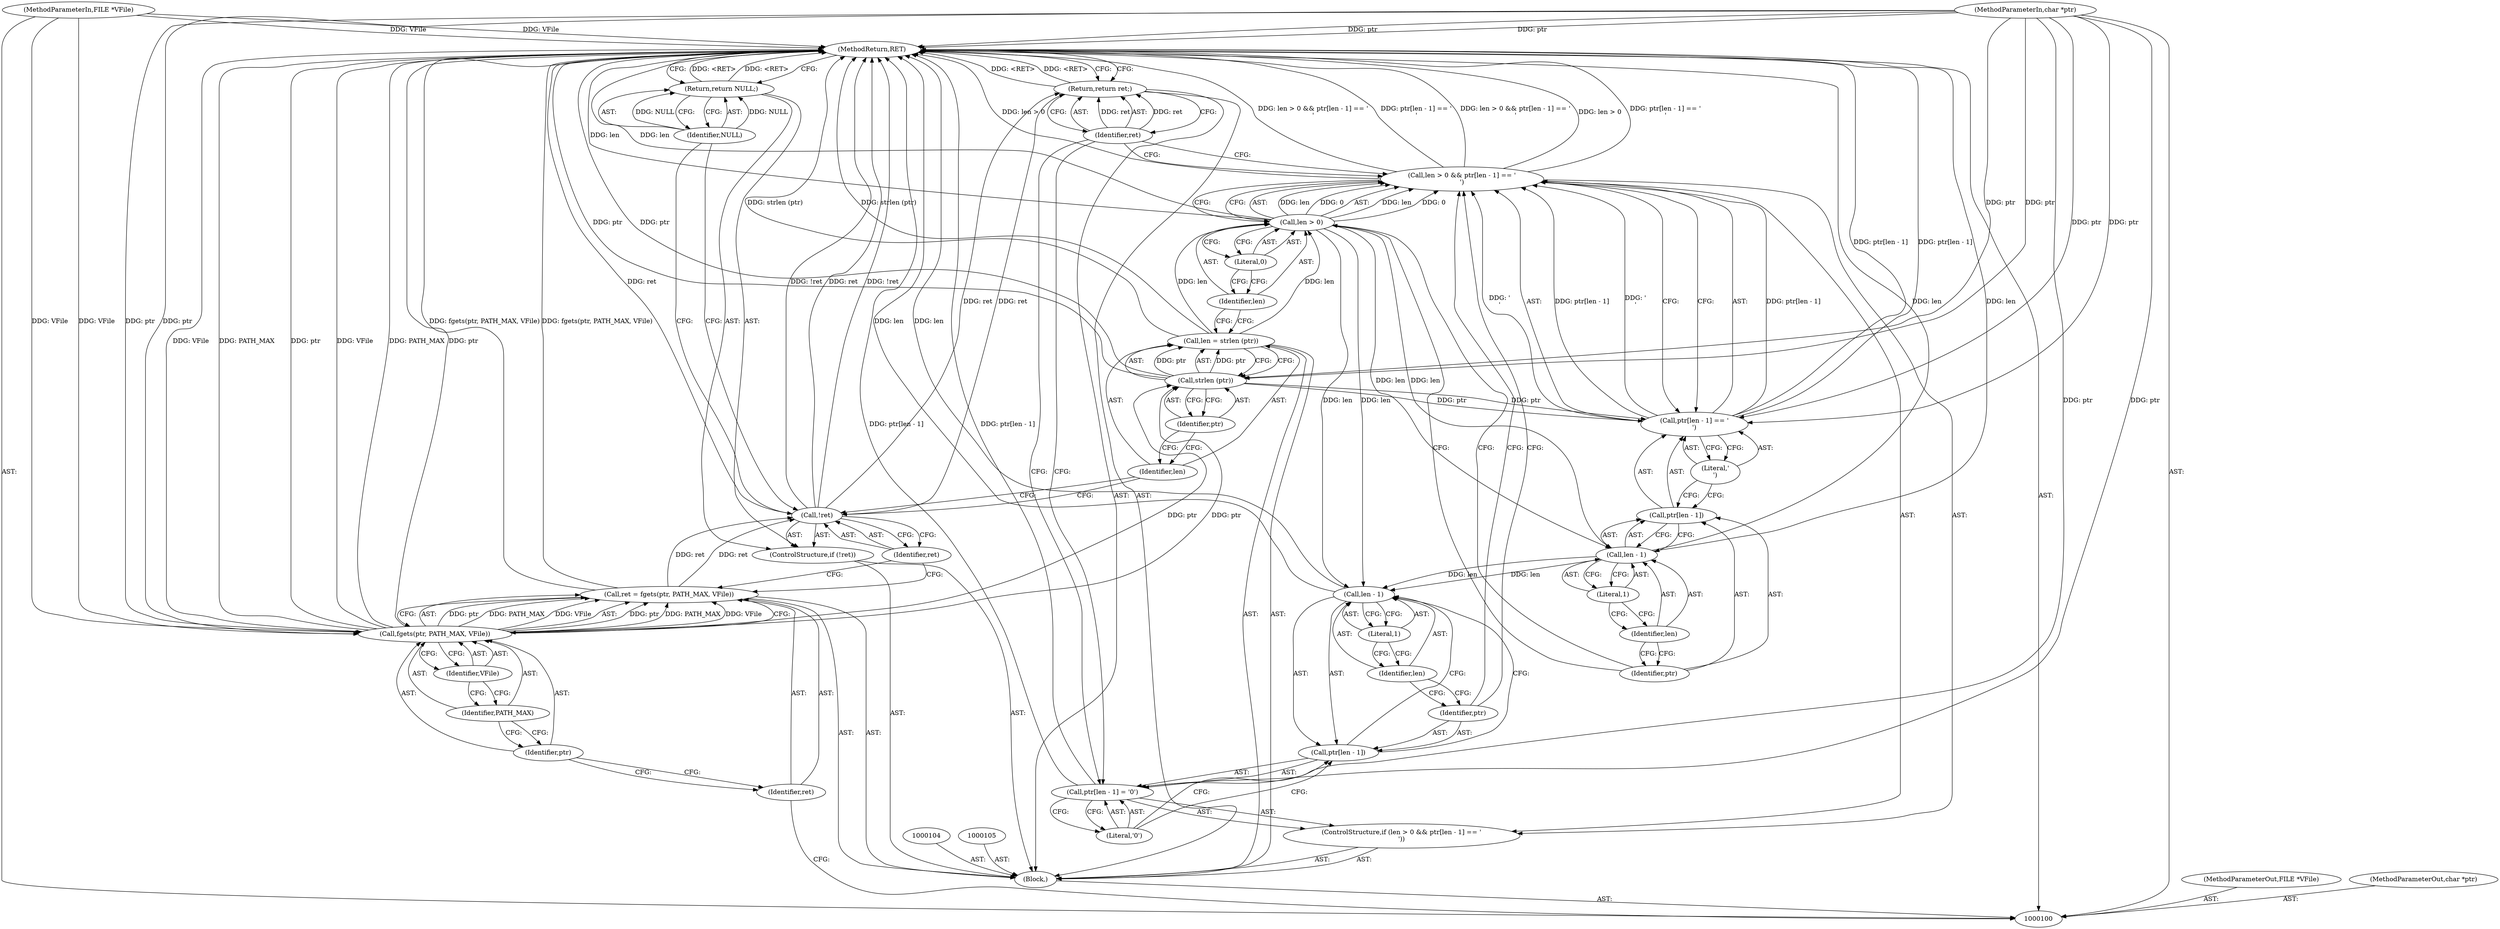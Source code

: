 digraph "0_tcpdump_9ba91381954ad325ea4fd26b9c65a8bd9a2a85b6" {
"1000142" [label="(MethodReturn,RET)"];
"1000101" [label="(MethodParameterIn,FILE *VFile)"];
"1000195" [label="(MethodParameterOut,FILE *VFile)"];
"1000102" [label="(MethodParameterIn,char *ptr)"];
"1000196" [label="(MethodParameterOut,char *ptr)"];
"1000117" [label="(Call,len = strlen (ptr))"];
"1000118" [label="(Identifier,len)"];
"1000120" [label="(Identifier,ptr)"];
"1000119" [label="(Call,strlen (ptr))"];
"1000121" [label="(ControlStructure,if (len > 0 && ptr[len - 1] == '\n'))"];
"1000125" [label="(Literal,0)"];
"1000126" [label="(Call,ptr[len - 1] == '\n')"];
"1000127" [label="(Call,ptr[len - 1])"];
"1000128" [label="(Identifier,ptr)"];
"1000129" [label="(Call,len - 1)"];
"1000130" [label="(Identifier,len)"];
"1000131" [label="(Literal,1)"];
"1000132" [label="(Literal,'\n')"];
"1000122" [label="(Call,len > 0 && ptr[len - 1] == '\n')"];
"1000123" [label="(Call,len > 0)"];
"1000124" [label="(Identifier,len)"];
"1000138" [label="(Literal,1)"];
"1000139" [label="(Literal,'\0')"];
"1000133" [label="(Call,ptr[len - 1] = '\0')"];
"1000134" [label="(Call,ptr[len - 1])"];
"1000135" [label="(Identifier,ptr)"];
"1000136" [label="(Call,len - 1)"];
"1000137" [label="(Identifier,len)"];
"1000140" [label="(Return,return ret;)"];
"1000141" [label="(Identifier,ret)"];
"1000103" [label="(Block,)"];
"1000109" [label="(Identifier,ptr)"];
"1000110" [label="(Identifier,PATH_MAX)"];
"1000106" [label="(Call,ret = fgets(ptr, PATH_MAX, VFile))"];
"1000107" [label="(Identifier,ret)"];
"1000111" [label="(Identifier,VFile)"];
"1000108" [label="(Call,fgets(ptr, PATH_MAX, VFile))"];
"1000112" [label="(ControlStructure,if (!ret))"];
"1000113" [label="(Call,!ret)"];
"1000114" [label="(Identifier,ret)"];
"1000116" [label="(Identifier,NULL)"];
"1000115" [label="(Return,return NULL;)"];
"1000142" -> "1000100"  [label="AST: "];
"1000142" -> "1000115"  [label="CFG: "];
"1000142" -> "1000140"  [label="CFG: "];
"1000106" -> "1000142"  [label="DDG: fgets(ptr, PATH_MAX, VFile)"];
"1000113" -> "1000142"  [label="DDG: ret"];
"1000113" -> "1000142"  [label="DDG: !ret"];
"1000122" -> "1000142"  [label="DDG: len > 0"];
"1000122" -> "1000142"  [label="DDG: ptr[len - 1] == '\n'"];
"1000122" -> "1000142"  [label="DDG: len > 0 && ptr[len - 1] == '\n'"];
"1000126" -> "1000142"  [label="DDG: ptr[len - 1]"];
"1000117" -> "1000142"  [label="DDG: strlen (ptr)"];
"1000108" -> "1000142"  [label="DDG: VFile"];
"1000108" -> "1000142"  [label="DDG: PATH_MAX"];
"1000108" -> "1000142"  [label="DDG: ptr"];
"1000123" -> "1000142"  [label="DDG: len"];
"1000129" -> "1000142"  [label="DDG: len"];
"1000133" -> "1000142"  [label="DDG: ptr[len - 1]"];
"1000102" -> "1000142"  [label="DDG: ptr"];
"1000101" -> "1000142"  [label="DDG: VFile"];
"1000119" -> "1000142"  [label="DDG: ptr"];
"1000136" -> "1000142"  [label="DDG: len"];
"1000140" -> "1000142"  [label="DDG: <RET>"];
"1000115" -> "1000142"  [label="DDG: <RET>"];
"1000101" -> "1000100"  [label="AST: "];
"1000101" -> "1000142"  [label="DDG: VFile"];
"1000101" -> "1000108"  [label="DDG: VFile"];
"1000195" -> "1000100"  [label="AST: "];
"1000102" -> "1000100"  [label="AST: "];
"1000102" -> "1000142"  [label="DDG: ptr"];
"1000102" -> "1000108"  [label="DDG: ptr"];
"1000102" -> "1000119"  [label="DDG: ptr"];
"1000102" -> "1000126"  [label="DDG: ptr"];
"1000102" -> "1000133"  [label="DDG: ptr"];
"1000196" -> "1000100"  [label="AST: "];
"1000117" -> "1000103"  [label="AST: "];
"1000117" -> "1000119"  [label="CFG: "];
"1000118" -> "1000117"  [label="AST: "];
"1000119" -> "1000117"  [label="AST: "];
"1000124" -> "1000117"  [label="CFG: "];
"1000117" -> "1000142"  [label="DDG: strlen (ptr)"];
"1000119" -> "1000117"  [label="DDG: ptr"];
"1000117" -> "1000123"  [label="DDG: len"];
"1000118" -> "1000117"  [label="AST: "];
"1000118" -> "1000113"  [label="CFG: "];
"1000120" -> "1000118"  [label="CFG: "];
"1000120" -> "1000119"  [label="AST: "];
"1000120" -> "1000118"  [label="CFG: "];
"1000119" -> "1000120"  [label="CFG: "];
"1000119" -> "1000117"  [label="AST: "];
"1000119" -> "1000120"  [label="CFG: "];
"1000120" -> "1000119"  [label="AST: "];
"1000117" -> "1000119"  [label="CFG: "];
"1000119" -> "1000142"  [label="DDG: ptr"];
"1000119" -> "1000117"  [label="DDG: ptr"];
"1000108" -> "1000119"  [label="DDG: ptr"];
"1000102" -> "1000119"  [label="DDG: ptr"];
"1000119" -> "1000126"  [label="DDG: ptr"];
"1000121" -> "1000103"  [label="AST: "];
"1000122" -> "1000121"  [label="AST: "];
"1000133" -> "1000121"  [label="AST: "];
"1000125" -> "1000123"  [label="AST: "];
"1000125" -> "1000124"  [label="CFG: "];
"1000123" -> "1000125"  [label="CFG: "];
"1000126" -> "1000122"  [label="AST: "];
"1000126" -> "1000132"  [label="CFG: "];
"1000127" -> "1000126"  [label="AST: "];
"1000132" -> "1000126"  [label="AST: "];
"1000122" -> "1000126"  [label="CFG: "];
"1000126" -> "1000142"  [label="DDG: ptr[len - 1]"];
"1000126" -> "1000122"  [label="DDG: ptr[len - 1]"];
"1000126" -> "1000122"  [label="DDG: '\n'"];
"1000119" -> "1000126"  [label="DDG: ptr"];
"1000102" -> "1000126"  [label="DDG: ptr"];
"1000127" -> "1000126"  [label="AST: "];
"1000127" -> "1000129"  [label="CFG: "];
"1000128" -> "1000127"  [label="AST: "];
"1000129" -> "1000127"  [label="AST: "];
"1000132" -> "1000127"  [label="CFG: "];
"1000128" -> "1000127"  [label="AST: "];
"1000128" -> "1000123"  [label="CFG: "];
"1000130" -> "1000128"  [label="CFG: "];
"1000129" -> "1000127"  [label="AST: "];
"1000129" -> "1000131"  [label="CFG: "];
"1000130" -> "1000129"  [label="AST: "];
"1000131" -> "1000129"  [label="AST: "];
"1000127" -> "1000129"  [label="CFG: "];
"1000129" -> "1000142"  [label="DDG: len"];
"1000123" -> "1000129"  [label="DDG: len"];
"1000129" -> "1000136"  [label="DDG: len"];
"1000130" -> "1000129"  [label="AST: "];
"1000130" -> "1000128"  [label="CFG: "];
"1000131" -> "1000130"  [label="CFG: "];
"1000131" -> "1000129"  [label="AST: "];
"1000131" -> "1000130"  [label="CFG: "];
"1000129" -> "1000131"  [label="CFG: "];
"1000132" -> "1000126"  [label="AST: "];
"1000132" -> "1000127"  [label="CFG: "];
"1000126" -> "1000132"  [label="CFG: "];
"1000122" -> "1000121"  [label="AST: "];
"1000122" -> "1000123"  [label="CFG: "];
"1000122" -> "1000126"  [label="CFG: "];
"1000123" -> "1000122"  [label="AST: "];
"1000126" -> "1000122"  [label="AST: "];
"1000135" -> "1000122"  [label="CFG: "];
"1000141" -> "1000122"  [label="CFG: "];
"1000122" -> "1000142"  [label="DDG: len > 0"];
"1000122" -> "1000142"  [label="DDG: ptr[len - 1] == '\n'"];
"1000122" -> "1000142"  [label="DDG: len > 0 && ptr[len - 1] == '\n'"];
"1000123" -> "1000122"  [label="DDG: len"];
"1000123" -> "1000122"  [label="DDG: 0"];
"1000126" -> "1000122"  [label="DDG: ptr[len - 1]"];
"1000126" -> "1000122"  [label="DDG: '\n'"];
"1000123" -> "1000122"  [label="AST: "];
"1000123" -> "1000125"  [label="CFG: "];
"1000124" -> "1000123"  [label="AST: "];
"1000125" -> "1000123"  [label="AST: "];
"1000128" -> "1000123"  [label="CFG: "];
"1000122" -> "1000123"  [label="CFG: "];
"1000123" -> "1000142"  [label="DDG: len"];
"1000123" -> "1000122"  [label="DDG: len"];
"1000123" -> "1000122"  [label="DDG: 0"];
"1000117" -> "1000123"  [label="DDG: len"];
"1000123" -> "1000129"  [label="DDG: len"];
"1000123" -> "1000136"  [label="DDG: len"];
"1000124" -> "1000123"  [label="AST: "];
"1000124" -> "1000117"  [label="CFG: "];
"1000125" -> "1000124"  [label="CFG: "];
"1000138" -> "1000136"  [label="AST: "];
"1000138" -> "1000137"  [label="CFG: "];
"1000136" -> "1000138"  [label="CFG: "];
"1000139" -> "1000133"  [label="AST: "];
"1000139" -> "1000134"  [label="CFG: "];
"1000133" -> "1000139"  [label="CFG: "];
"1000133" -> "1000121"  [label="AST: "];
"1000133" -> "1000139"  [label="CFG: "];
"1000134" -> "1000133"  [label="AST: "];
"1000139" -> "1000133"  [label="AST: "];
"1000141" -> "1000133"  [label="CFG: "];
"1000133" -> "1000142"  [label="DDG: ptr[len - 1]"];
"1000102" -> "1000133"  [label="DDG: ptr"];
"1000134" -> "1000133"  [label="AST: "];
"1000134" -> "1000136"  [label="CFG: "];
"1000135" -> "1000134"  [label="AST: "];
"1000136" -> "1000134"  [label="AST: "];
"1000139" -> "1000134"  [label="CFG: "];
"1000135" -> "1000134"  [label="AST: "];
"1000135" -> "1000122"  [label="CFG: "];
"1000137" -> "1000135"  [label="CFG: "];
"1000136" -> "1000134"  [label="AST: "];
"1000136" -> "1000138"  [label="CFG: "];
"1000137" -> "1000136"  [label="AST: "];
"1000138" -> "1000136"  [label="AST: "];
"1000134" -> "1000136"  [label="CFG: "];
"1000136" -> "1000142"  [label="DDG: len"];
"1000129" -> "1000136"  [label="DDG: len"];
"1000123" -> "1000136"  [label="DDG: len"];
"1000137" -> "1000136"  [label="AST: "];
"1000137" -> "1000135"  [label="CFG: "];
"1000138" -> "1000137"  [label="CFG: "];
"1000140" -> "1000103"  [label="AST: "];
"1000140" -> "1000141"  [label="CFG: "];
"1000141" -> "1000140"  [label="AST: "];
"1000142" -> "1000140"  [label="CFG: "];
"1000140" -> "1000142"  [label="DDG: <RET>"];
"1000141" -> "1000140"  [label="DDG: ret"];
"1000113" -> "1000140"  [label="DDG: ret"];
"1000141" -> "1000140"  [label="AST: "];
"1000141" -> "1000133"  [label="CFG: "];
"1000141" -> "1000122"  [label="CFG: "];
"1000140" -> "1000141"  [label="CFG: "];
"1000141" -> "1000140"  [label="DDG: ret"];
"1000103" -> "1000100"  [label="AST: "];
"1000104" -> "1000103"  [label="AST: "];
"1000105" -> "1000103"  [label="AST: "];
"1000106" -> "1000103"  [label="AST: "];
"1000112" -> "1000103"  [label="AST: "];
"1000117" -> "1000103"  [label="AST: "];
"1000121" -> "1000103"  [label="AST: "];
"1000140" -> "1000103"  [label="AST: "];
"1000109" -> "1000108"  [label="AST: "];
"1000109" -> "1000107"  [label="CFG: "];
"1000110" -> "1000109"  [label="CFG: "];
"1000110" -> "1000108"  [label="AST: "];
"1000110" -> "1000109"  [label="CFG: "];
"1000111" -> "1000110"  [label="CFG: "];
"1000106" -> "1000103"  [label="AST: "];
"1000106" -> "1000108"  [label="CFG: "];
"1000107" -> "1000106"  [label="AST: "];
"1000108" -> "1000106"  [label="AST: "];
"1000114" -> "1000106"  [label="CFG: "];
"1000106" -> "1000142"  [label="DDG: fgets(ptr, PATH_MAX, VFile)"];
"1000108" -> "1000106"  [label="DDG: ptr"];
"1000108" -> "1000106"  [label="DDG: PATH_MAX"];
"1000108" -> "1000106"  [label="DDG: VFile"];
"1000106" -> "1000113"  [label="DDG: ret"];
"1000107" -> "1000106"  [label="AST: "];
"1000107" -> "1000100"  [label="CFG: "];
"1000109" -> "1000107"  [label="CFG: "];
"1000111" -> "1000108"  [label="AST: "];
"1000111" -> "1000110"  [label="CFG: "];
"1000108" -> "1000111"  [label="CFG: "];
"1000108" -> "1000106"  [label="AST: "];
"1000108" -> "1000111"  [label="CFG: "];
"1000109" -> "1000108"  [label="AST: "];
"1000110" -> "1000108"  [label="AST: "];
"1000111" -> "1000108"  [label="AST: "];
"1000106" -> "1000108"  [label="CFG: "];
"1000108" -> "1000142"  [label="DDG: VFile"];
"1000108" -> "1000142"  [label="DDG: PATH_MAX"];
"1000108" -> "1000142"  [label="DDG: ptr"];
"1000108" -> "1000106"  [label="DDG: ptr"];
"1000108" -> "1000106"  [label="DDG: PATH_MAX"];
"1000108" -> "1000106"  [label="DDG: VFile"];
"1000102" -> "1000108"  [label="DDG: ptr"];
"1000101" -> "1000108"  [label="DDG: VFile"];
"1000108" -> "1000119"  [label="DDG: ptr"];
"1000112" -> "1000103"  [label="AST: "];
"1000113" -> "1000112"  [label="AST: "];
"1000115" -> "1000112"  [label="AST: "];
"1000113" -> "1000112"  [label="AST: "];
"1000113" -> "1000114"  [label="CFG: "];
"1000114" -> "1000113"  [label="AST: "];
"1000116" -> "1000113"  [label="CFG: "];
"1000118" -> "1000113"  [label="CFG: "];
"1000113" -> "1000142"  [label="DDG: ret"];
"1000113" -> "1000142"  [label="DDG: !ret"];
"1000106" -> "1000113"  [label="DDG: ret"];
"1000113" -> "1000140"  [label="DDG: ret"];
"1000114" -> "1000113"  [label="AST: "];
"1000114" -> "1000106"  [label="CFG: "];
"1000113" -> "1000114"  [label="CFG: "];
"1000116" -> "1000115"  [label="AST: "];
"1000116" -> "1000113"  [label="CFG: "];
"1000115" -> "1000116"  [label="CFG: "];
"1000116" -> "1000115"  [label="DDG: NULL"];
"1000115" -> "1000112"  [label="AST: "];
"1000115" -> "1000116"  [label="CFG: "];
"1000116" -> "1000115"  [label="AST: "];
"1000142" -> "1000115"  [label="CFG: "];
"1000115" -> "1000142"  [label="DDG: <RET>"];
"1000116" -> "1000115"  [label="DDG: NULL"];
}
